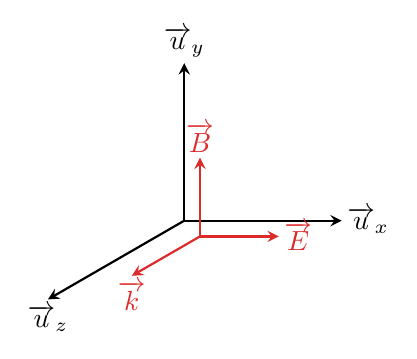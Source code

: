 \begin{tikzpicture}[x={(-0.866cm,-0.5cm)}, y={(1cm,0.0cm)}, z={(0cm,1cm)}, scale=1.0,
    %Option for nice arrows
    >=stealth, %
    inner sep=0pt, outer sep=2pt,%
    axis/.style={thick,->},
    wave/.style={thick,color=#1,smooth},
    polaroid/.style={fill=black!50!white, opacity=0.3},
  ]
  % Colors
  \definecolor{red}{RGB}{221,42,43}
  \definecolor{green}{RGB}{132,184,24}
  \definecolor{blue}{RGB}{0,51,153}
  \definecolor{orange}{RGB}{192,128,64}
  \definecolor{gray}{RGB}{107,108,110}

  % Frame
  \coordinate (O) at (0, 0, 0);
  \draw[axis] (O) -- +(2, 0, 0) node [below] {$\overrightarrow{u}_z$};
  \draw[axis] (O) -- +(0, 2, 0) node [right] {$\overrightarrow{u}_x$};
  \draw[axis] (O) -- +(0, 0, 2) node [above] {$\overrightarrow{u}_y$};

  \begin{scope}[red]
    \coordinate (A) at (0, 0.2, -0.2);
    \draw[axis] (A) -- +(1, 0, 0) node [below] {$\overrightarrow{k}$};
    \draw[axis] (A) -- +(0, 1, 0) node [right] {$\overrightarrow{E}$};
    \draw[axis] (A) -- +(0, 0, 1) node [above] {$\overrightarrow{B}$};
  \end{scope}

\end{tikzpicture}
